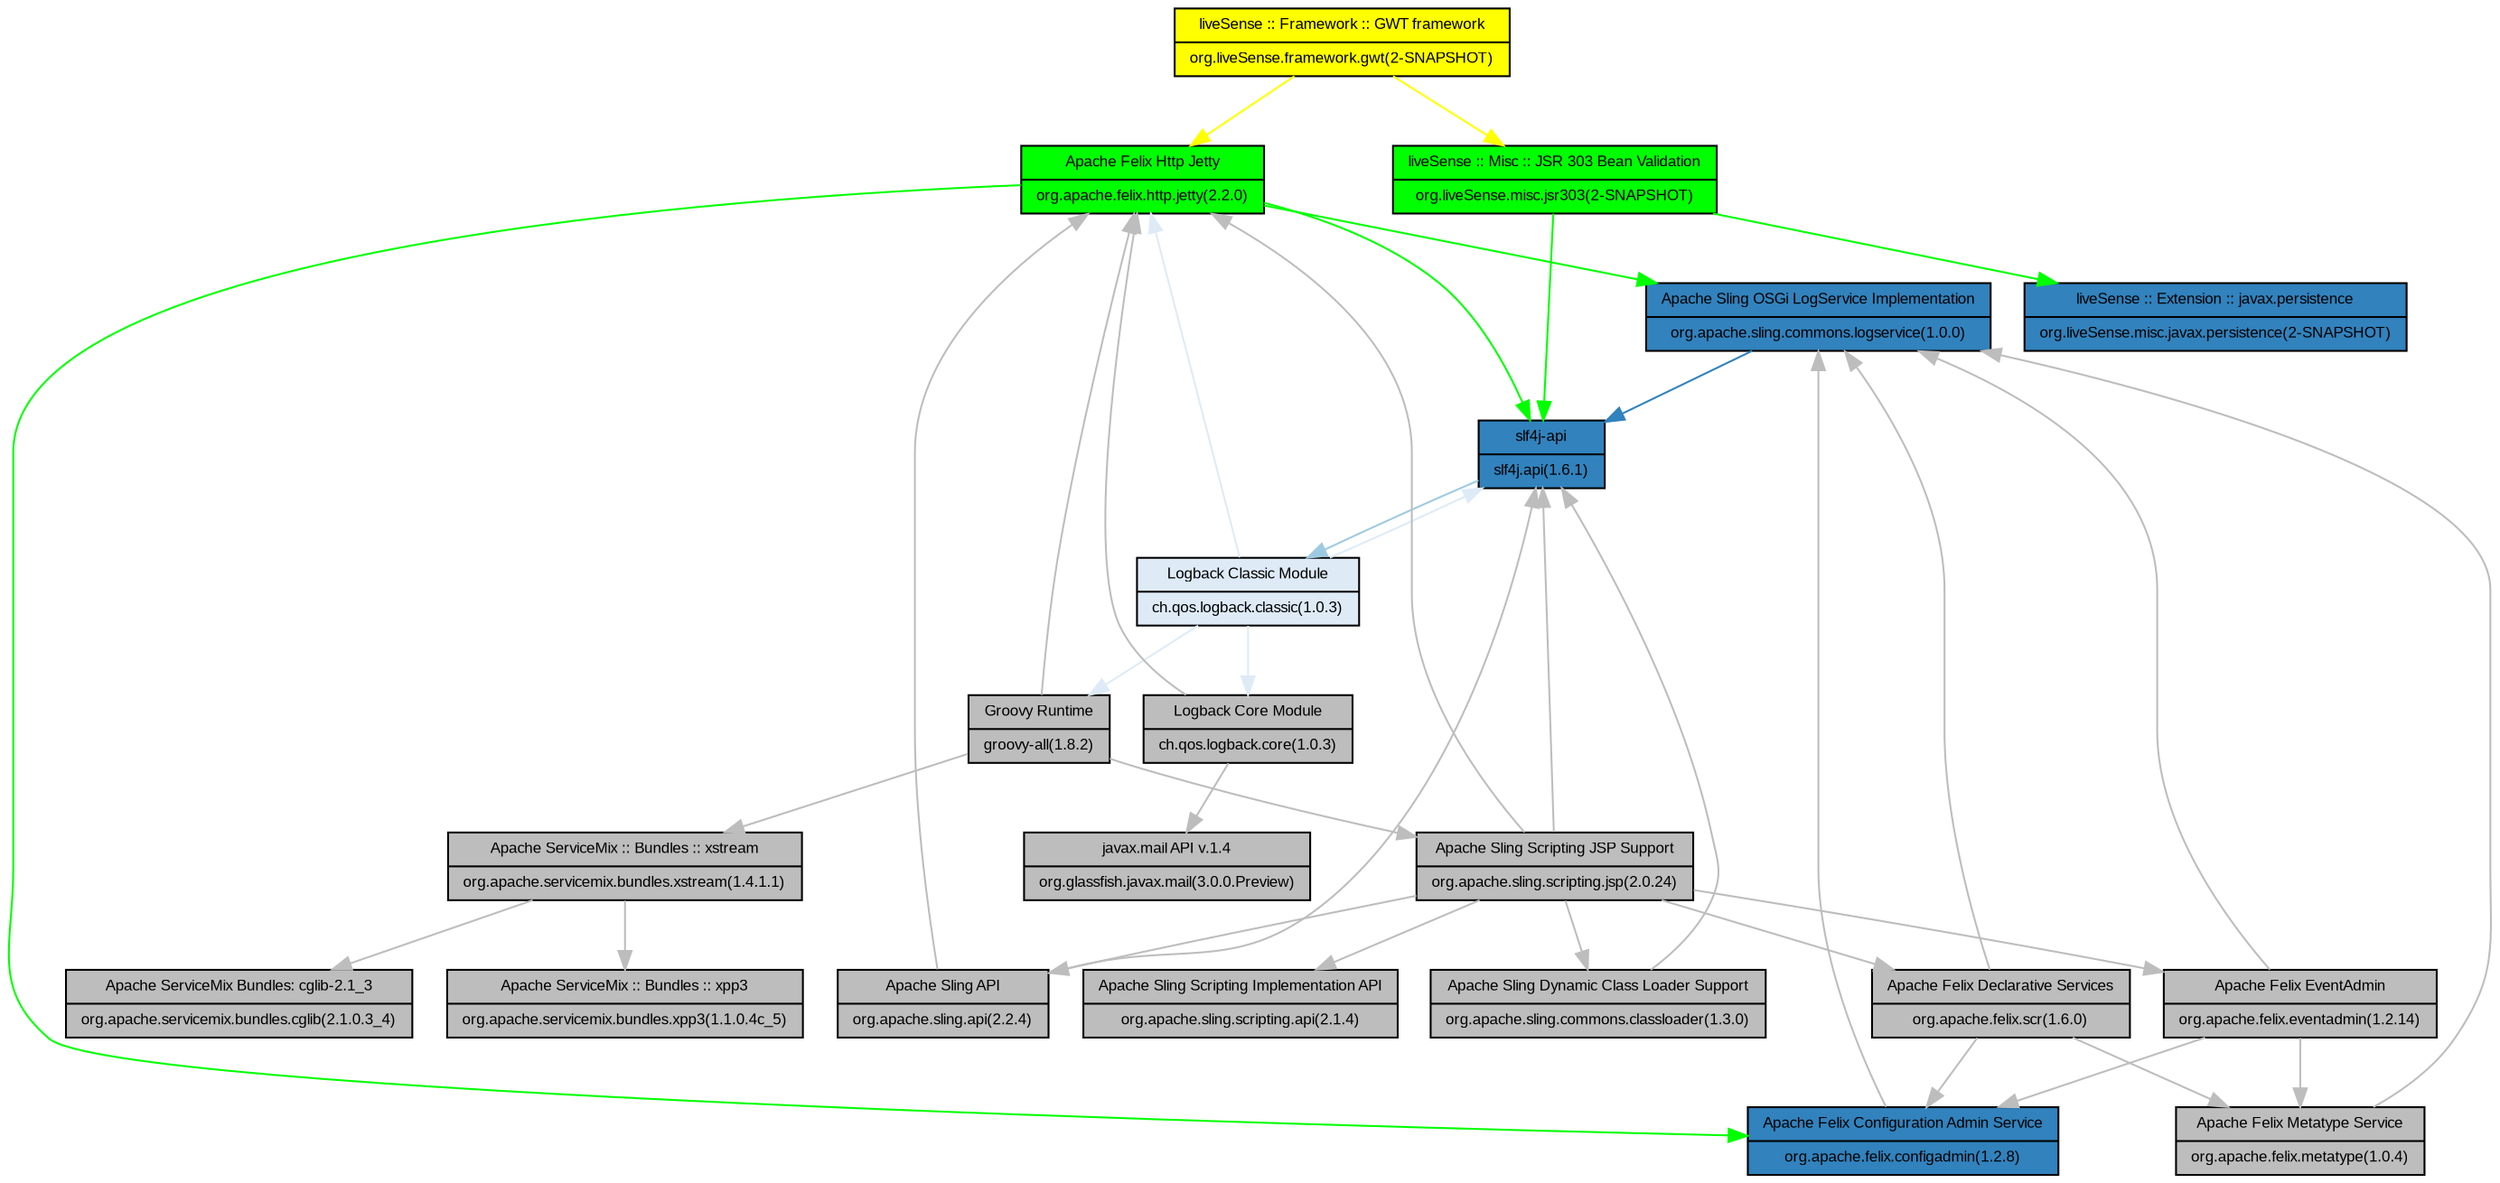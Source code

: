 digraph {
	node[shape=record, fontname="Arial", fontsize=8]node [style=filled, fillcolor=yellow, label= "{liveSense :: Framework :: GWT framework | org.liveSense.framework.gwt(2-SNAPSHOT)}"] org_liveSense_framework_gwt;
node [style=filled, fillcolor=green, label= "{Apache Felix Http Jetty | org.apache.felix.http.jetty(2.2.0)}"] org_apache_felix_http_jetty;
node [style=filled, fillcolor=green, label= "{liveSense :: Misc :: JSR 303 Bean Validation | org.liveSense.misc.jsr303(2-SNAPSHOT)}"] org_liveSense_misc_jsr303;
node [style=filled, fillcolor="/blues3/3", label= "{Apache Sling OSGi LogService Implementation | org.apache.sling.commons.logservice(1.0.0)}"] org_apache_sling_commons_logservice;
node [style=filled, fillcolor="/blues3/3", label= "{slf4j-api | slf4j.api(1.6.1)}"] slf4j_api;
node [style=filled, fillcolor="/blues3/3", label= "{Apache Felix Configuration Admin Service | org.apache.felix.configadmin(1.2.8)}"] org_apache_felix_configadmin;
node [style=filled, fillcolor="/blues3/3", label= "{liveSense :: Extension :: javax.persistence | org.liveSense.misc.javax.persistence(2-SNAPSHOT)}"] org_liveSense_misc_javax_persistence;
node [style=filled, fillcolor="/blues3/1", label= "{Logback Classic Module | ch.qos.logback.classic(1.0.3)}"] ch_qos_logback_classic;
node [style=filled, fillcolor="/greys3/2", label= "{Logback Core Module | ch.qos.logback.core(1.0.3)}"] ch_qos_logback_core;
node [style=filled, fillcolor="/greys3/2", label= "{Groovy Runtime | groovy-all(1.8.2)}"] groovy_all;
node [style=filled, fillcolor="/greys3/2", label= "{javax.mail API v.1.4 | org.glassfish.javax.mail(3.0.0.Preview)}"] org_glassfish_javax_mail;
node [style=filled, fillcolor="/greys3/2", label= "{Apache ServiceMix :: Bundles :: xstream | org.apache.servicemix.bundles.xstream(1.4.1.1)}"] org_apache_servicemix_bundles_xstream;
node [style=filled, fillcolor="/greys3/2", label= "{Apache Sling Scripting JSP Support | org.apache.sling.scripting.jsp(2.0.24)}"] org_apache_sling_scripting_jsp;
node [style=filled, fillcolor="/greys3/2", label= "{Apache ServiceMix :: Bundles :: xpp3 | org.apache.servicemix.bundles.xpp3(1.1.0.4c_5)}"] org_apache_servicemix_bundles_xpp3;
node [style=filled, fillcolor="/greys3/2", label= "{Apache ServiceMix Bundles: cglib-2.1_3 | org.apache.servicemix.bundles.cglib(2.1.0.3_4)}"] org_apache_servicemix_bundles_cglib;
node [style=filled, fillcolor="/greys3/2", label= "{Apache Felix Declarative Services | org.apache.felix.scr(1.6.0)}"] org_apache_felix_scr;
node [style=filled, fillcolor="/greys3/2", label= "{Apache Sling API | org.apache.sling.api(2.2.4)}"] org_apache_sling_api;
node [style=filled, fillcolor="/greys3/2", label= "{Apache Sling Dynamic Class Loader Support | org.apache.sling.commons.classloader(1.3.0)}"] org_apache_sling_commons_classloader;
node [style=filled, fillcolor="/greys3/2", label= "{Apache Sling Scripting Implementation API | org.apache.sling.scripting.api(2.1.4)}"] org_apache_sling_scripting_api;
node [style=filled, fillcolor="/greys3/2", label= "{Apache Felix EventAdmin | org.apache.felix.eventadmin(1.2.14)}"] org_apache_felix_eventadmin;
node [style=filled, fillcolor="/greys3/2", label= "{Apache Felix Metatype Service | org.apache.felix.metatype(1.0.4)}"] org_apache_felix_metatype;
org_liveSense_framework_gwt -> org_apache_felix_http_jetty [color=yellow];
org_liveSense_framework_gwt -> org_liveSense_misc_jsr303 [color=yellow];
org_apache_felix_http_jetty -> org_apache_sling_commons_logservice [color=green];
org_apache_felix_http_jetty -> slf4j_api [color=green];
org_apache_felix_http_jetty -> org_apache_felix_configadmin [color=green];
org_liveSense_misc_jsr303 -> org_liveSense_misc_javax_persistence [color=green];
org_liveSense_misc_jsr303 -> slf4j_api [color=green];
org_apache_sling_commons_logservice -> slf4j_api [color="/blues3/3"];
slf4j_api -> ch_qos_logback_classic [color="/blues3/2"];
ch_qos_logback_classic -> ch_qos_logback_core [color="/blues3/1"];
ch_qos_logback_classic -> org_apache_felix_http_jetty [color="/blues3/1"];
ch_qos_logback_classic -> slf4j_api [color="/blues3/1"];
ch_qos_logback_classic -> groovy_all [color="/blues3/1"];
ch_qos_logback_core -> org_glassfish_javax_mail [color="/greys3/2"];
ch_qos_logback_core -> org_apache_felix_http_jetty [color="/greys3/2"];
groovy_all -> org_apache_servicemix_bundles_xstream [color="/greys3/2"];
groovy_all -> org_apache_felix_http_jetty [color="/greys3/2"];
groovy_all -> org_apache_sling_scripting_jsp [color="/greys3/2"];
org_apache_servicemix_bundles_xstream -> org_apache_servicemix_bundles_xpp3 [color="/greys3/2"];
org_apache_servicemix_bundles_xstream -> org_apache_servicemix_bundles_cglib [color="/greys3/2"];
org_apache_sling_scripting_jsp -> org_apache_felix_scr [color="/greys3/2"];
org_apache_sling_scripting_jsp -> org_apache_sling_api [color="/greys3/2"];
org_apache_sling_scripting_jsp -> org_apache_sling_commons_classloader [color="/greys3/2"];
org_apache_sling_scripting_jsp -> org_apache_felix_http_jetty [color="/greys3/2"];
org_apache_sling_scripting_jsp -> org_apache_sling_scripting_api [color="/greys3/2"];
org_apache_sling_scripting_jsp -> slf4j_api [color="/greys3/2"];
org_apache_sling_scripting_jsp -> org_apache_felix_eventadmin [color="/greys3/2"];
org_apache_felix_scr -> org_apache_felix_metatype [color="/greys3/2"];
org_apache_felix_scr -> org_apache_sling_commons_logservice [color="/greys3/2"];
org_apache_felix_scr -> org_apache_felix_configadmin [color="/greys3/2"];
org_apache_sling_api -> org_apache_felix_http_jetty [color="/greys3/2"];
org_apache_sling_api -> slf4j_api [color="/greys3/2"];
org_apache_sling_commons_classloader -> slf4j_api [color="/greys3/2"];
org_apache_felix_eventadmin -> org_apache_felix_metatype [color="/greys3/2"];
org_apache_felix_eventadmin -> org_apache_sling_commons_logservice [color="/greys3/2"];
org_apache_felix_eventadmin -> org_apache_felix_configadmin [color="/greys3/2"];
org_apache_felix_metatype -> org_apache_sling_commons_logservice [color="/greys3/2"];
org_apache_felix_configadmin -> org_apache_sling_commons_logservice [color="/greys3/2"];
{rank=same;org_apache_felix_http_jetty;org_liveSense_misc_jsr303;};}

